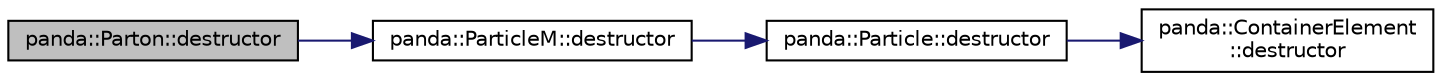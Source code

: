 digraph "panda::Parton::destructor"
{
 // INTERACTIVE_SVG=YES
  edge [fontname="Helvetica",fontsize="10",labelfontname="Helvetica",labelfontsize="10"];
  node [fontname="Helvetica",fontsize="10",shape=record];
  rankdir="LR";
  Node1 [label="panda::Parton::destructor",height=0.2,width=0.4,color="black", fillcolor="grey75", style="filled" fontcolor="black"];
  Node1 -> Node2 [color="midnightblue",fontsize="10",style="solid"];
  Node2 [label="panda::ParticleM::destructor",height=0.2,width=0.4,color="black", fillcolor="white", style="filled",URL="$classpanda_1_1ParticleM.html#abef15d28e6e33ee92c0b318bd41af2ca",tooltip="Destructor implementation. "];
  Node2 -> Node3 [color="midnightblue",fontsize="10",style="solid"];
  Node3 [label="panda::Particle::destructor",height=0.2,width=0.4,color="black", fillcolor="white", style="filled",URL="$classpanda_1_1Particle.html#ad1a5f606b804ac2ec5d7e391aba6bda6",tooltip="Destructor implementation. "];
  Node3 -> Node4 [color="midnightblue",fontsize="10",style="solid"];
  Node4 [label="panda::ContainerElement\l::destructor",height=0.2,width=0.4,color="black", fillcolor="white", style="filled",URL="$classpanda_1_1ContainerElement.html#aa1c71695dae992e82bf91f354aa8480c",tooltip="Destructor implementation. "];
}
